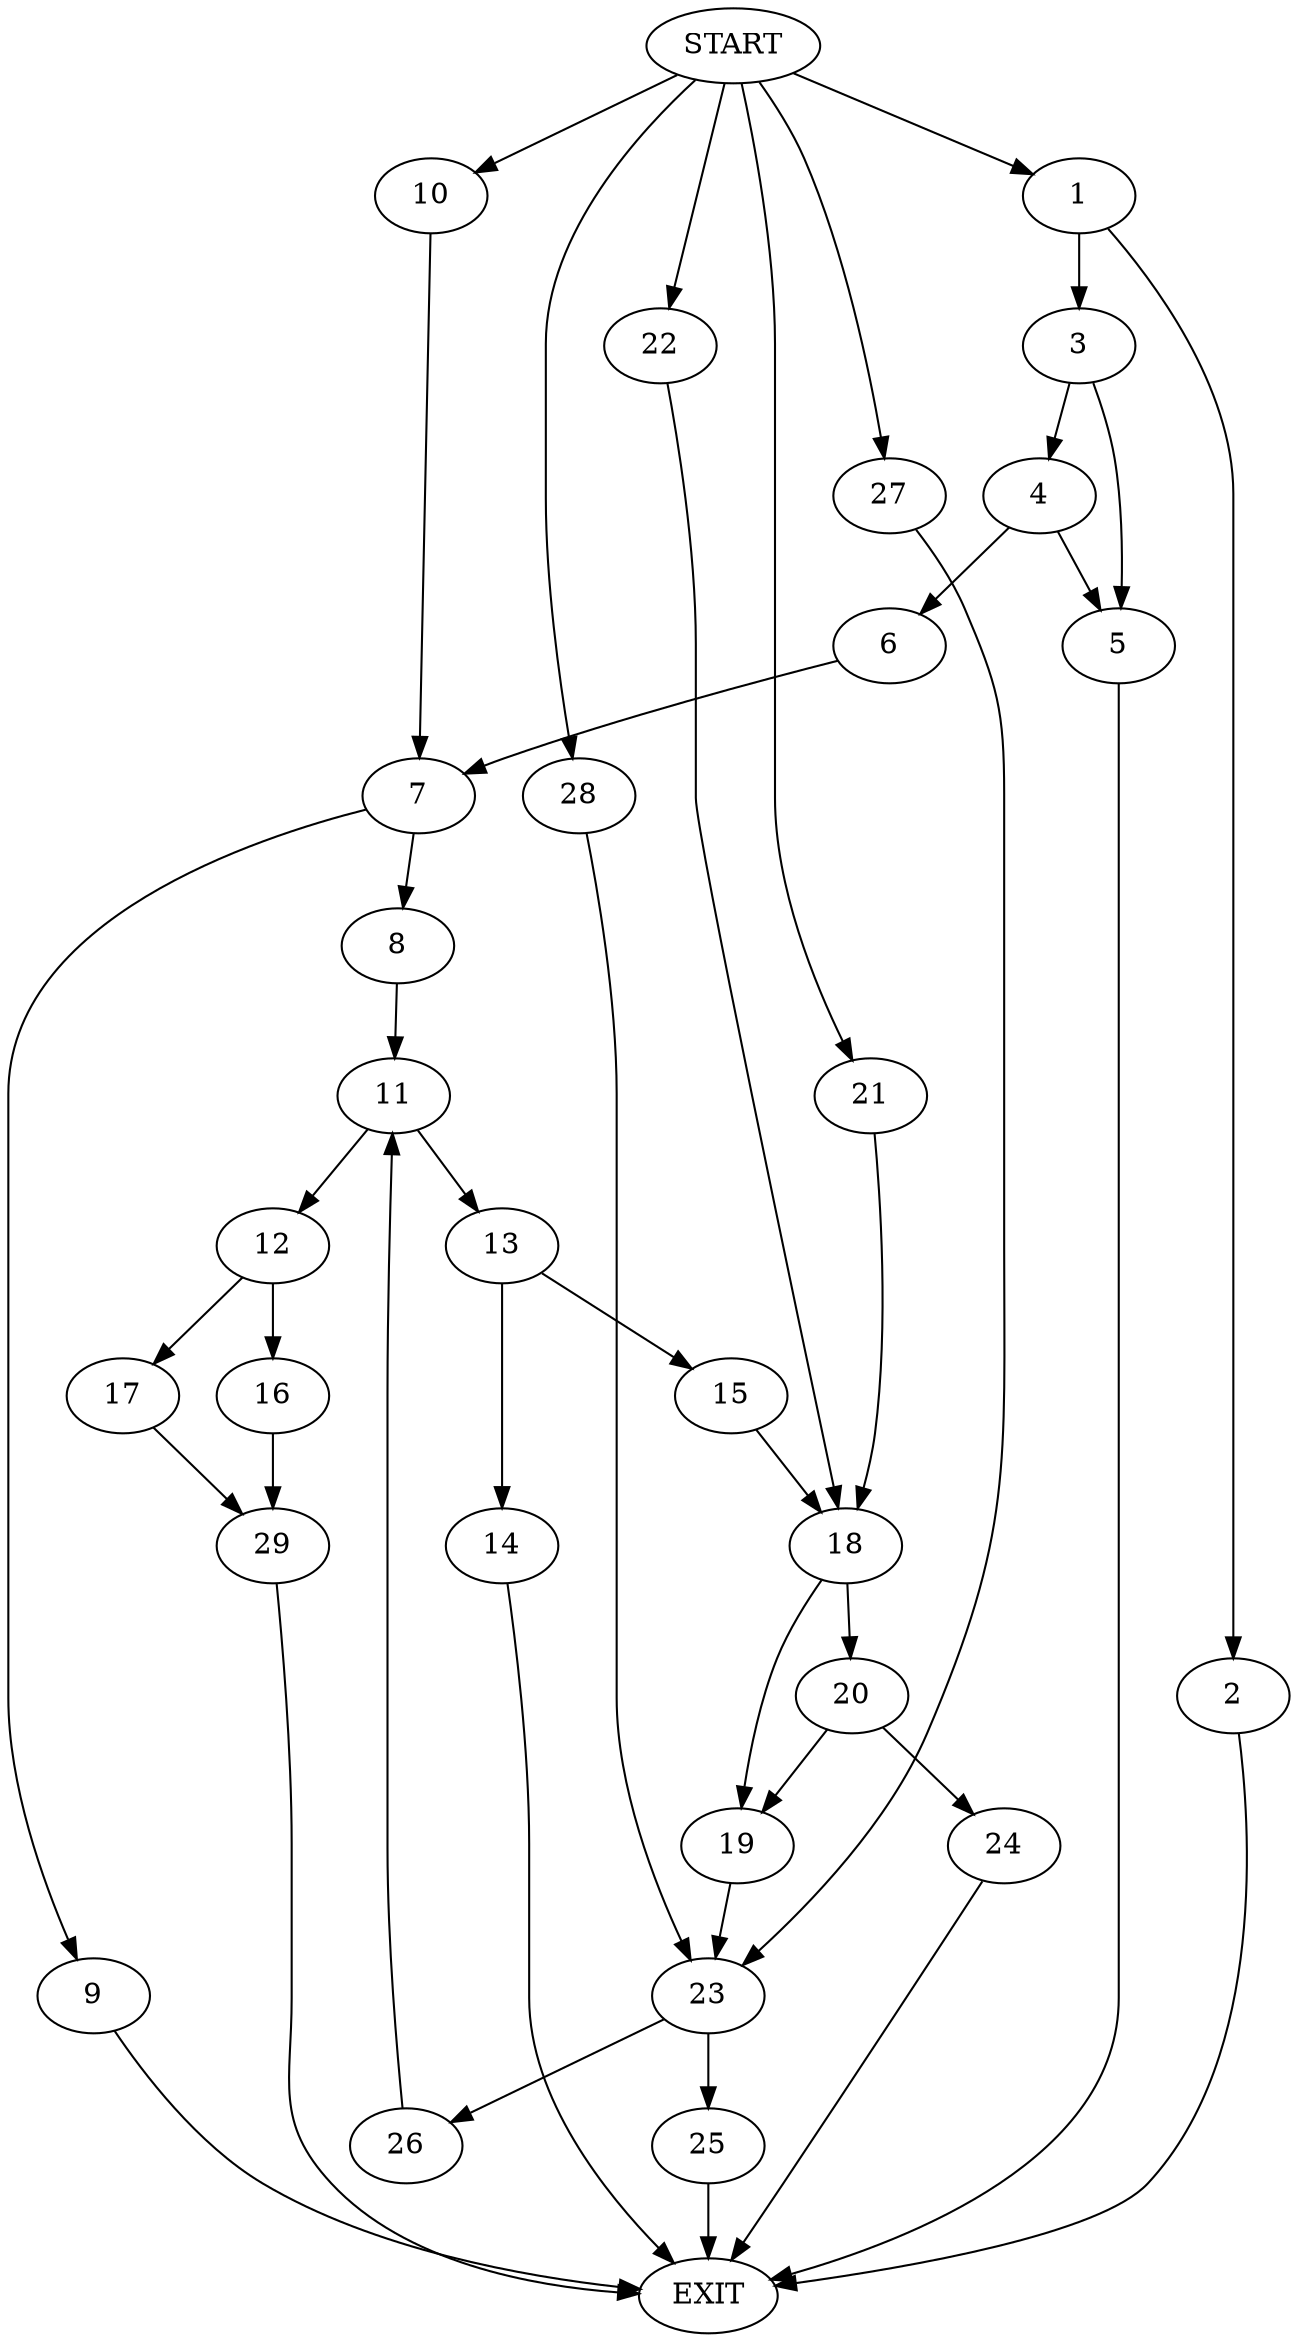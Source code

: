 digraph {
0 [label="START"]
30 [label="EXIT"]
0 -> 1
1 -> 2
1 -> 3
2 -> 30
3 -> 4
3 -> 5
4 -> 6
4 -> 5
5 -> 30
6 -> 7
7 -> 8
7 -> 9
0 -> 10
10 -> 7
9 -> 30
8 -> 11
11 -> 12
11 -> 13
13 -> 14
13 -> 15
12 -> 16
12 -> 17
15 -> 18
14 -> 30
18 -> 19
18 -> 20
0 -> 21
21 -> 18
0 -> 22
22 -> 18
19 -> 23
20 -> 19
20 -> 24
24 -> 30
23 -> 25
23 -> 26
0 -> 27
27 -> 23
0 -> 28
28 -> 23
26 -> 11
25 -> 30
17 -> 29
16 -> 29
29 -> 30
}

